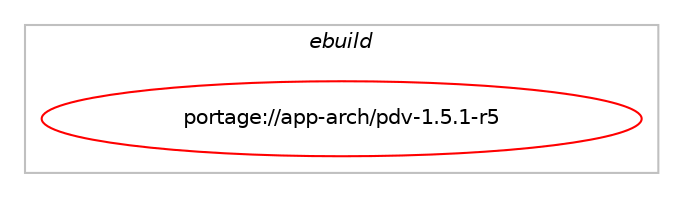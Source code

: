 digraph prolog {

# *************
# Graph options
# *************

newrank=true;
concentrate=true;
compound=true;
graph [rankdir=LR,fontname=Helvetica,fontsize=10,ranksep=1.5];#, ranksep=2.5, nodesep=0.2];
edge  [arrowhead=vee];
node  [fontname=Helvetica,fontsize=10];

# **********
# The ebuild
# **********

subgraph cluster_leftcol {
color=gray;
label=<<i>ebuild</i>>;
id [label="portage://app-arch/pdv-1.5.1-r5", color=red, width=4, href="../app-arch/pdv-1.5.1-r5.svg"];
}

# ****************
# The dependencies
# ****************

subgraph cluster_midcol {
color=gray;
label=<<i>dependencies</i>>;
subgraph cluster_compile {
fillcolor="#eeeeee";
style=filled;
label=<<i>compile</i>>;
# *** BEGIN UNKNOWN DEPENDENCY TYPE (TODO) ***
# id -> equal(use_conditional_group(positive,gui,portage://app-arch/pdv-1.5.1-r5,[package_dependency(portage://app-arch/pdv-1.5.1-r5,install,no,x11-libs,motif,greaterequal,[2.3,,,2.3],[slot(0)],[]),package_dependency(portage://app-arch/pdv-1.5.1-r5,install,no,x11-libs,libX11,greaterequal,[1.0.0,,,1.0.0],[],[]),package_dependency(portage://app-arch/pdv-1.5.1-r5,install,no,x11-libs,libXt,greaterequal,[1.0.0,,,1.0.0],[],[]),package_dependency(portage://app-arch/pdv-1.5.1-r5,install,no,x11-libs,libXext,greaterequal,[1.0.0,,,1.0.0],[],[])]))
# *** END UNKNOWN DEPENDENCY TYPE (TODO) ***

}
subgraph cluster_compileandrun {
fillcolor="#eeeeee";
style=filled;
label=<<i>compile and run</i>>;
}
subgraph cluster_run {
fillcolor="#eeeeee";
style=filled;
label=<<i>run</i>>;
# *** BEGIN UNKNOWN DEPENDENCY TYPE (TODO) ***
# id -> equal(use_conditional_group(positive,gui,portage://app-arch/pdv-1.5.1-r5,[package_dependency(portage://app-arch/pdv-1.5.1-r5,run,no,x11-libs,motif,greaterequal,[2.3,,,2.3],[slot(0)],[]),package_dependency(portage://app-arch/pdv-1.5.1-r5,run,no,x11-libs,libX11,greaterequal,[1.0.0,,,1.0.0],[],[]),package_dependency(portage://app-arch/pdv-1.5.1-r5,run,no,x11-libs,libXt,greaterequal,[1.0.0,,,1.0.0],[],[]),package_dependency(portage://app-arch/pdv-1.5.1-r5,run,no,x11-libs,libXext,greaterequal,[1.0.0,,,1.0.0],[],[])]))
# *** END UNKNOWN DEPENDENCY TYPE (TODO) ***

}
}

# **************
# The candidates
# **************

subgraph cluster_choices {
rank=same;
color=gray;
label=<<i>candidates</i>>;

}

}
